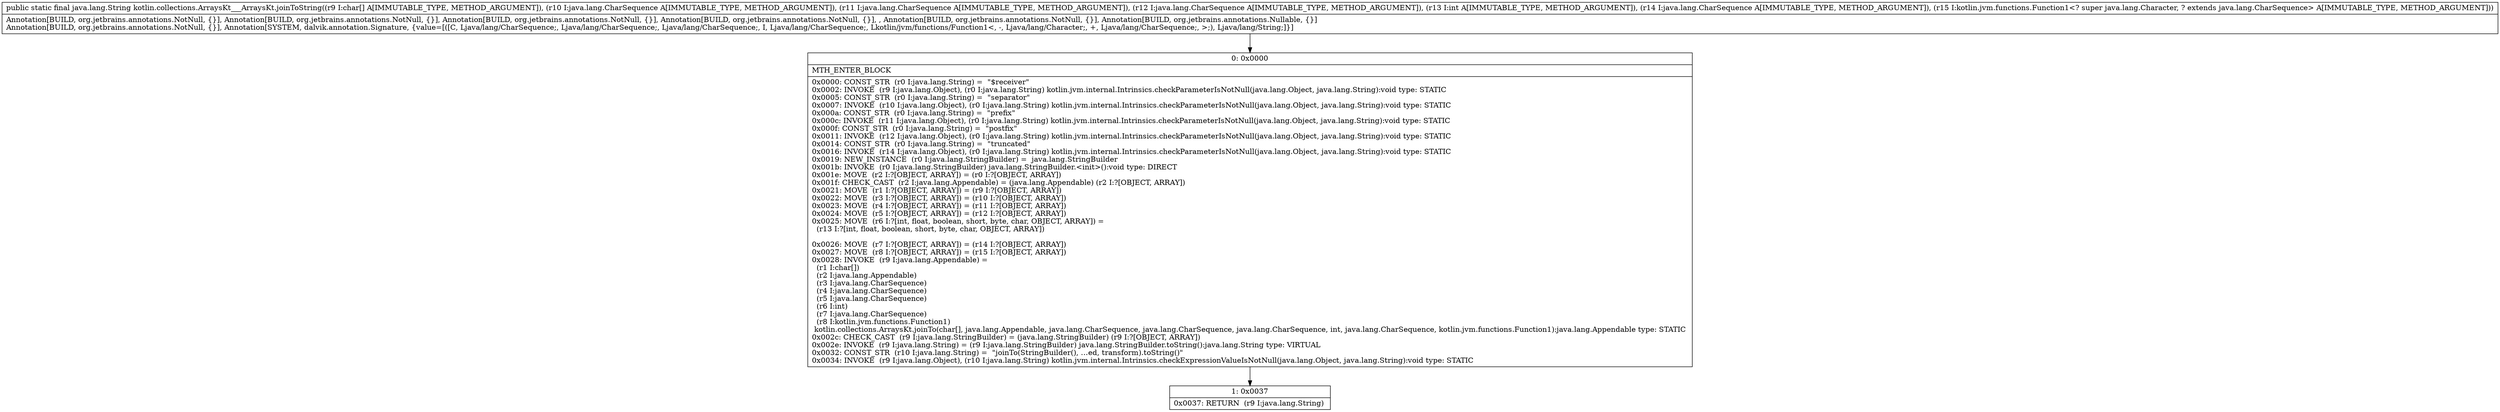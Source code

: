 digraph "CFG forkotlin.collections.ArraysKt___ArraysKt.joinToString([CLjava\/lang\/CharSequence;Ljava\/lang\/CharSequence;Ljava\/lang\/CharSequence;ILjava\/lang\/CharSequence;Lkotlin\/jvm\/functions\/Function1;)Ljava\/lang\/String;" {
Node_0 [shape=record,label="{0\:\ 0x0000|MTH_ENTER_BLOCK\l|0x0000: CONST_STR  (r0 I:java.lang.String) =  \"$receiver\" \l0x0002: INVOKE  (r9 I:java.lang.Object), (r0 I:java.lang.String) kotlin.jvm.internal.Intrinsics.checkParameterIsNotNull(java.lang.Object, java.lang.String):void type: STATIC \l0x0005: CONST_STR  (r0 I:java.lang.String) =  \"separator\" \l0x0007: INVOKE  (r10 I:java.lang.Object), (r0 I:java.lang.String) kotlin.jvm.internal.Intrinsics.checkParameterIsNotNull(java.lang.Object, java.lang.String):void type: STATIC \l0x000a: CONST_STR  (r0 I:java.lang.String) =  \"prefix\" \l0x000c: INVOKE  (r11 I:java.lang.Object), (r0 I:java.lang.String) kotlin.jvm.internal.Intrinsics.checkParameterIsNotNull(java.lang.Object, java.lang.String):void type: STATIC \l0x000f: CONST_STR  (r0 I:java.lang.String) =  \"postfix\" \l0x0011: INVOKE  (r12 I:java.lang.Object), (r0 I:java.lang.String) kotlin.jvm.internal.Intrinsics.checkParameterIsNotNull(java.lang.Object, java.lang.String):void type: STATIC \l0x0014: CONST_STR  (r0 I:java.lang.String) =  \"truncated\" \l0x0016: INVOKE  (r14 I:java.lang.Object), (r0 I:java.lang.String) kotlin.jvm.internal.Intrinsics.checkParameterIsNotNull(java.lang.Object, java.lang.String):void type: STATIC \l0x0019: NEW_INSTANCE  (r0 I:java.lang.StringBuilder) =  java.lang.StringBuilder \l0x001b: INVOKE  (r0 I:java.lang.StringBuilder) java.lang.StringBuilder.\<init\>():void type: DIRECT \l0x001e: MOVE  (r2 I:?[OBJECT, ARRAY]) = (r0 I:?[OBJECT, ARRAY]) \l0x001f: CHECK_CAST  (r2 I:java.lang.Appendable) = (java.lang.Appendable) (r2 I:?[OBJECT, ARRAY]) \l0x0021: MOVE  (r1 I:?[OBJECT, ARRAY]) = (r9 I:?[OBJECT, ARRAY]) \l0x0022: MOVE  (r3 I:?[OBJECT, ARRAY]) = (r10 I:?[OBJECT, ARRAY]) \l0x0023: MOVE  (r4 I:?[OBJECT, ARRAY]) = (r11 I:?[OBJECT, ARRAY]) \l0x0024: MOVE  (r5 I:?[OBJECT, ARRAY]) = (r12 I:?[OBJECT, ARRAY]) \l0x0025: MOVE  (r6 I:?[int, float, boolean, short, byte, char, OBJECT, ARRAY]) = \l  (r13 I:?[int, float, boolean, short, byte, char, OBJECT, ARRAY])\l \l0x0026: MOVE  (r7 I:?[OBJECT, ARRAY]) = (r14 I:?[OBJECT, ARRAY]) \l0x0027: MOVE  (r8 I:?[OBJECT, ARRAY]) = (r15 I:?[OBJECT, ARRAY]) \l0x0028: INVOKE  (r9 I:java.lang.Appendable) = \l  (r1 I:char[])\l  (r2 I:java.lang.Appendable)\l  (r3 I:java.lang.CharSequence)\l  (r4 I:java.lang.CharSequence)\l  (r5 I:java.lang.CharSequence)\l  (r6 I:int)\l  (r7 I:java.lang.CharSequence)\l  (r8 I:kotlin.jvm.functions.Function1)\l kotlin.collections.ArraysKt.joinTo(char[], java.lang.Appendable, java.lang.CharSequence, java.lang.CharSequence, java.lang.CharSequence, int, java.lang.CharSequence, kotlin.jvm.functions.Function1):java.lang.Appendable type: STATIC \l0x002c: CHECK_CAST  (r9 I:java.lang.StringBuilder) = (java.lang.StringBuilder) (r9 I:?[OBJECT, ARRAY]) \l0x002e: INVOKE  (r9 I:java.lang.String) = (r9 I:java.lang.StringBuilder) java.lang.StringBuilder.toString():java.lang.String type: VIRTUAL \l0x0032: CONST_STR  (r10 I:java.lang.String) =  \"joinTo(StringBuilder(), …ed, transform).toString()\" \l0x0034: INVOKE  (r9 I:java.lang.Object), (r10 I:java.lang.String) kotlin.jvm.internal.Intrinsics.checkExpressionValueIsNotNull(java.lang.Object, java.lang.String):void type: STATIC \l}"];
Node_1 [shape=record,label="{1\:\ 0x0037|0x0037: RETURN  (r9 I:java.lang.String) \l}"];
MethodNode[shape=record,label="{public static final java.lang.String kotlin.collections.ArraysKt___ArraysKt.joinToString((r9 I:char[] A[IMMUTABLE_TYPE, METHOD_ARGUMENT]), (r10 I:java.lang.CharSequence A[IMMUTABLE_TYPE, METHOD_ARGUMENT]), (r11 I:java.lang.CharSequence A[IMMUTABLE_TYPE, METHOD_ARGUMENT]), (r12 I:java.lang.CharSequence A[IMMUTABLE_TYPE, METHOD_ARGUMENT]), (r13 I:int A[IMMUTABLE_TYPE, METHOD_ARGUMENT]), (r14 I:java.lang.CharSequence A[IMMUTABLE_TYPE, METHOD_ARGUMENT]), (r15 I:kotlin.jvm.functions.Function1\<? super java.lang.Character, ? extends java.lang.CharSequence\> A[IMMUTABLE_TYPE, METHOD_ARGUMENT]))  | Annotation[BUILD, org.jetbrains.annotations.NotNull, \{\}], Annotation[BUILD, org.jetbrains.annotations.NotNull, \{\}], Annotation[BUILD, org.jetbrains.annotations.NotNull, \{\}], Annotation[BUILD, org.jetbrains.annotations.NotNull, \{\}], , Annotation[BUILD, org.jetbrains.annotations.NotNull, \{\}], Annotation[BUILD, org.jetbrains.annotations.Nullable, \{\}]\lAnnotation[BUILD, org.jetbrains.annotations.NotNull, \{\}], Annotation[SYSTEM, dalvik.annotation.Signature, \{value=[([C, Ljava\/lang\/CharSequence;, Ljava\/lang\/CharSequence;, Ljava\/lang\/CharSequence;, I, Ljava\/lang\/CharSequence;, Lkotlin\/jvm\/functions\/Function1\<, \-, Ljava\/lang\/Character;, +, Ljava\/lang\/CharSequence;, \>;), Ljava\/lang\/String;]\}]\l}"];
MethodNode -> Node_0;
Node_0 -> Node_1;
}

